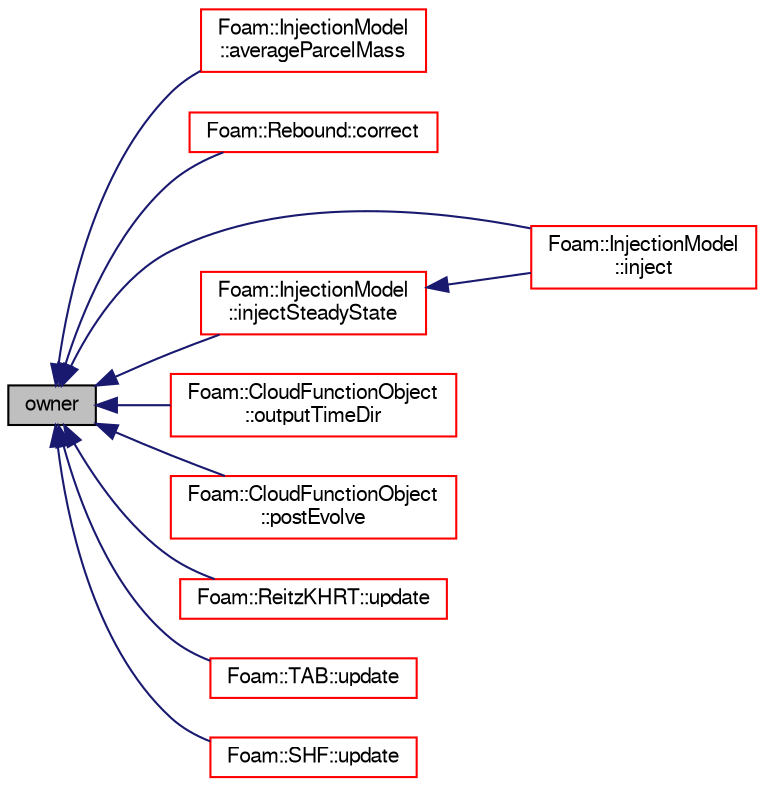 digraph "owner"
{
  bgcolor="transparent";
  edge [fontname="FreeSans",fontsize="10",labelfontname="FreeSans",labelfontsize="10"];
  node [fontname="FreeSans",fontsize="10",shape=record];
  rankdir="LR";
  Node11 [label="owner",height=0.2,width=0.4,color="black", fillcolor="grey75", style="filled", fontcolor="black"];
  Node11 -> Node12 [dir="back",color="midnightblue",fontsize="10",style="solid",fontname="FreeSans"];
  Node12 [label="Foam::InjectionModel\l::averageParcelMass",height=0.2,width=0.4,color="red",URL="$a24074.html#a8d6e9910b3b4ee07b11d7637b97348e2",tooltip="Return the average parcel mass over the injection period. "];
  Node11 -> Node14 [dir="back",color="midnightblue",fontsize="10",style="solid",fontname="FreeSans"];
  Node14 [label="Foam::Rebound::correct",height=0.2,width=0.4,color="red",URL="$a24190.html#aa1b559cf24cdec3d37b45e290079352d",tooltip="Apply velocity correction. "];
  Node11 -> Node17 [dir="back",color="midnightblue",fontsize="10",style="solid",fontname="FreeSans"];
  Node17 [label="Foam::InjectionModel\l::inject",height=0.2,width=0.4,color="red",URL="$a24074.html#ad56021712258ad92961ed1dcb0941870",tooltip="Main injection loop. "];
  Node11 -> Node18 [dir="back",color="midnightblue",fontsize="10",style="solid",fontname="FreeSans"];
  Node18 [label="Foam::InjectionModel\l::injectSteadyState",height=0.2,width=0.4,color="red",URL="$a24074.html#a9c90fd504e4159250942be6d20db9095",tooltip="Main injection loop - steady-state. "];
  Node18 -> Node17 [dir="back",color="midnightblue",fontsize="10",style="solid",fontname="FreeSans"];
  Node11 -> Node19 [dir="back",color="midnightblue",fontsize="10",style="solid",fontname="FreeSans"];
  Node19 [label="Foam::CloudFunctionObject\l::outputTimeDir",height=0.2,width=0.4,color="red",URL="$a23970.html#a0b9943fddddfd53c60faf94761fe431e",tooltip="Return the output time path. "];
  Node11 -> Node21 [dir="back",color="midnightblue",fontsize="10",style="solid",fontname="FreeSans"];
  Node21 [label="Foam::CloudFunctionObject\l::postEvolve",height=0.2,width=0.4,color="red",URL="$a23970.html#a0bf23f36eb3424966e359419a566eb0a",tooltip="Post-evolve hook. "];
  Node11 -> Node22 [dir="back",color="midnightblue",fontsize="10",style="solid",fontname="FreeSans"];
  Node22 [label="Foam::ReitzKHRT::update",height=0.2,width=0.4,color="red",URL="$a24574.html#af86a08f997bc779309ec7d00e914e292",tooltip="update the parcel diameter "];
  Node11 -> Node25 [dir="back",color="midnightblue",fontsize="10",style="solid",fontname="FreeSans"];
  Node25 [label="Foam::TAB::update",height=0.2,width=0.4,color="red",URL="$a24582.html#af86a08f997bc779309ec7d00e914e292",tooltip="update the parcel diameter "];
  Node11 -> Node28 [dir="back",color="midnightblue",fontsize="10",style="solid",fontname="FreeSans"];
  Node28 [label="Foam::SHF::update",height=0.2,width=0.4,color="red",URL="$a24578.html#af86a08f997bc779309ec7d00e914e292",tooltip="update the parcel properties "];
}

